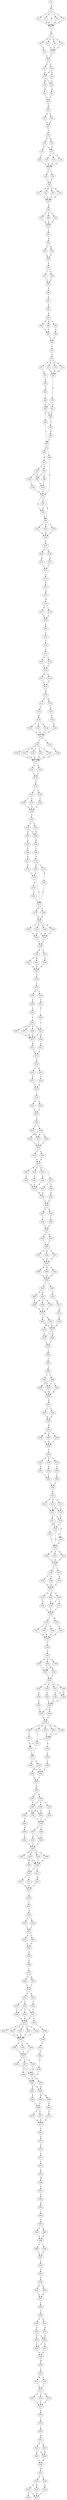 strict digraph  {
	S0 -> S1 [ label = E ];
	S1 -> S2 [ label = C ];
	S1 -> S3 [ label = R ];
	S1 -> S4 [ label = M ];
	S1 -> S5 [ label = V ];
	S1 -> S6 [ label = S ];
	S2 -> S4 [ label = M ];
	S3 -> S4 [ label = M ];
	S4 -> S7 [ label = L ];
	S5 -> S4 [ label = M ];
	S6 -> S4 [ label = M ];
	S7 -> S8 [ label = Q ];
	S7 -> S9 [ label = E ];
	S7 -> S10 [ label = D ];
	S7 -> S11 [ label = V ];
	S8 -> S12 [ label = Q ];
	S9 -> S13 [ label = E ];
	S10 -> S12 [ label = Q ];
	S11 -> S12 [ label = Q ];
	S12 -> S14 [ label = A ];
	S13 -> S14 [ label = A ];
	S14 -> S15 [ label = E ];
	S14 -> S16 [ label = D ];
	S15 -> S17 [ label = R ];
	S16 -> S17 [ label = R ];
	S16 -> S18 [ label = K ];
	S17 -> S19 [ label = L ];
	S17 -> S20 [ label = M ];
	S18 -> S19 [ label = L ];
	S19 -> S21 [ label = G ];
	S20 -> S22 [ label = N ];
	S21 -> S23 [ label = C ];
	S22 -> S23 [ label = C ];
	S23 -> S24 [ label = R ];
	S24 -> S25 [ label = Q ];
	S24 -> S26 [ label = E ];
	S25 -> S27 [ label = F ];
	S26 -> S27 [ label = F ];
	S27 -> S28 [ label = V ];
	S28 -> S29 [ label = T ];
	S28 -> S30 [ label = M ];
	S29 -> S31 [ label = A ];
	S29 -> S32 [ label = P ];
	S30 -> S31 [ label = A ];
	S31 -> S33 [ label = T ];
	S31 -> S34 [ label = K ];
	S31 -> S35 [ label = H ];
	S32 -> S36 [ label = A ];
	S33 -> S37 [ label = D ];
	S34 -> S37 [ label = D ];
	S35 -> S37 [ label = D ];
	S36 -> S37 [ label = D ];
	S37 -> S38 [ label = V ];
	S37 -> S39 [ label = I ];
	S38 -> S40 [ label = V ];
	S39 -> S40 [ label = V ];
	S40 -> S41 [ label = R ];
	S40 -> S42 [ label = K ];
	S40 -> S43 [ label = S ];
	S40 -> S44 [ label = N ];
	S41 -> S45 [ label = G ];
	S42 -> S45 [ label = G ];
	S43 -> S45 [ label = G ];
	S44 -> S45 [ label = G ];
	S45 -> S46 [ label = N ];
	S46 -> S47 [ label = P ];
	S46 -> S48 [ label = T ];
	S46 -> S49 [ label = S ];
	S47 -> S50 [ label = K ];
	S48 -> S50 [ label = K ];
	S49 -> S50 [ label = K ];
	S50 -> S51 [ label = L ];
	S51 -> S52 [ label = N ];
	S52 -> S53 [ label = L ];
	S52 -> S54 [ label = M ];
	S53 -> S55 [ label = A ];
	S54 -> S55 [ label = A ];
	S55 -> S56 [ label = F ];
	S56 -> S57 [ label = I ];
	S56 -> S58 [ label = V ];
	S57 -> S59 [ label = A ];
	S58 -> S59 [ label = A ];
	S59 -> S60 [ label = N ];
	S60 -> S61 [ label = L ];
	S61 -> S62 [ label = F ];
	S62 -> S63 [ label = N ];
	S63 -> S64 [ label = R ];
	S63 -> S65 [ label = T ];
	S63 -> S66 [ label = K ];
	S64 -> S67 [ label = Y ];
	S65 -> S68 [ label = H ];
	S66 -> S67 [ label = Y ];
	S67 -> S69 [ label = P ];
	S68 -> S69 [ label = P ];
	S69 -> S70 [ label = A ];
	S70 -> S71 [ label = L ];
	S71 -> S72 [ label = H ];
	S71 -> S73 [ label = V ];
	S71 -> S74 [ label = K ];
	S71 -> S75 [ label = Q ];
	S72 -> S76 [ label = K ];
	S73 -> S77 [ label = A ];
	S74 -> S76 [ label = K ];
	S75 -> S76 [ label = K ];
	S76 -> S78 [ label = P ];
	S77 -> S79 [ label = R ];
	S78 -> S80 [ label = E ];
	S78 -> S81 [ label = A ];
	S79 -> S82 [ label = D ];
	S80 -> S83 [ label = N ];
	S80 -> S84 [ label = E ];
	S81 -> S83 [ label = N ];
	S82 -> S85 [ label = I ];
	S83 -> S86 [ label = Q ];
	S84 -> S87 [ label = I ];
	S85 -> S80 [ label = E ];
	S86 -> S88 [ label = D ];
	S87 -> S89 [ label = D ];
	S87 -> S90 [ label = E ];
	S88 -> S87 [ label = I ];
	S89 -> S91 [ label = W ];
	S90 -> S92 [ label = E ];
	S91 -> S93 [ label = G ];
	S91 -> S94 [ label = S ];
	S92 -> S95 [ label = G ];
	S92 -> S96 [ label = E ];
	S92 -> S97 [ label = A ];
	S93 -> S98 [ label = A ];
	S93 -> S99 [ label = L ];
	S94 -> S100 [ label = S ];
	S94 -> S99 [ label = L ];
	S95 -> S96 [ label = E ];
	S96 -> S101 [ label = T ];
	S96 -> S102 [ label = D ];
	S96 -> S103 [ label = S ];
	S97 -> S95 [ label = G ];
	S98 -> S104 [ label = L ];
	S99 -> S104 [ label = L ];
	S100 -> S105 [ label = I ];
	S101 -> S106 [ label = R ];
	S102 -> S106 [ label = R ];
	S103 -> S106 [ label = R ];
	S104 -> S92 [ label = E ];
	S105 -> S92 [ label = E ];
	S106 -> S107 [ label = E ];
	S107 -> S108 [ label = E ];
	S107 -> S109 [ label = V ];
	S108 -> S110 [ label = R ];
	S109 -> S111 [ label = K ];
	S110 -> S112 [ label = T ];
	S111 -> S112 [ label = T ];
	S112 -> S113 [ label = F ];
	S113 -> S114 [ label = R ];
	S114 -> S115 [ label = N ];
	S115 -> S116 [ label = W ];
	S116 -> S117 [ label = M ];
	S116 -> S118 [ label = I ];
	S117 -> S119 [ label = N ];
	S118 -> S119 [ label = N ];
	S119 -> S120 [ label = S ];
	S120 -> S121 [ label = L ];
	S121 -> S122 [ label = G ];
	S122 -> S123 [ label = V ];
	S123 -> S124 [ label = N ];
	S123 -> S125 [ label = S ];
	S124 -> S126 [ label = P ];
	S125 -> S126 [ label = P ];
	S126 -> S127 [ label = R ];
	S126 -> S128 [ label = F ];
	S127 -> S129 [ label = V ];
	S128 -> S129 [ label = V ];
	S129 -> S130 [ label = N ];
	S130 -> S131 [ label = H ];
	S130 -> S132 [ label = K ];
	S131 -> S133 [ label = L ];
	S132 -> S134 [ label = F ];
	S133 -> S135 [ label = Y ];
	S134 -> S136 [ label = T ];
	S135 -> S137 [ label = S ];
	S135 -> S138 [ label = G ];
	S135 -> S139 [ label = T ];
	S136 -> S140 [ label = R ];
	S137 -> S141 [ label = D ];
	S138 -> S141 [ label = D ];
	S139 -> S141 [ label = D ];
	S140 -> S141 [ label = D ];
	S141 -> S142 [ label = L ];
	S141 -> S143 [ label = I ];
	S142 -> S144 [ label = S ];
	S142 -> S145 [ label = N ];
	S142 -> S146 [ label = A ];
	S142 -> S147 [ label = V ];
	S142 -> S148 [ label = G ];
	S143 -> S149 [ label = D ];
	S144 -> S150 [ label = D ];
	S145 -> S150 [ label = D ];
	S146 -> S150 [ label = D ];
	S147 -> S150 [ label = D ];
	S148 -> S150 [ label = D ];
	S149 -> S150 [ label = D ];
	S150 -> S151 [ label = A ];
	S150 -> S152 [ label = G ];
	S151 -> S153 [ label = L ];
	S152 -> S153 [ label = L ];
	S153 -> S154 [ label = V ];
	S154 -> S155 [ label = I ];
	S154 -> S156 [ label = L ];
	S155 -> S157 [ label = F ];
	S155 -> S158 [ label = I ];
	S156 -> S159 [ label = L ];
	S157 -> S160 [ label = Q ];
	S158 -> S160 [ label = Q ];
	S159 -> S160 [ label = Q ];
	S160 -> S161 [ label = L ];
	S161 -> S162 [ label = Y ];
	S161 -> S163 [ label = F ];
	S162 -> S164 [ label = E ];
	S162 -> S165 [ label = Q ];
	S163 -> S164 [ label = E ];
	S164 -> S166 [ label = K ];
	S165 -> S167 [ label = Q ];
	S166 -> S168 [ label = I ];
	S167 -> S169 [ label = V ];
	S168 -> S170 [ label = K ];
	S169 -> S171 [ label = A ];
	S170 -> S172 [ label = V ];
	S170 -> S173 [ label = T ];
	S171 -> S174 [ label = G ];
	S172 -> S175 [ label = P ];
	S173 -> S176 [ label = R ];
	S174 -> S175 [ label = P ];
	S175 -> S177 [ label = V ];
	S175 -> S178 [ label = D ];
	S176 -> S177 [ label = V ];
	S177 -> S179 [ label = D ];
	S177 -> S180 [ label = N ];
	S178 -> S181 [ label = C ];
	S179 -> S182 [ label = W ];
	S180 -> S182 [ label = W ];
	S181 -> S177 [ label = V ];
	S182 -> S183 [ label = N ];
	S182 -> S184 [ label = S ];
	S182 -> S185 [ label = R ];
	S182 -> S186 [ label = D ];
	S183 -> S187 [ label = R ];
	S183 -> S188 [ label = K ];
	S184 -> S188 [ label = K ];
	S185 -> S187 [ label = R ];
	S186 -> S187 [ label = R ];
	S187 -> S189 [ label = V ];
	S188 -> S189 [ label = V ];
	S189 -> S190 [ label = N ];
	S189 -> S191 [ label = T ];
	S190 -> S192 [ label = K ];
	S190 -> S193 [ label = N ];
	S191 -> S194 [ label = Q ];
	S192 -> S195 [ label = P ];
	S193 -> S195 [ label = P ];
	S194 -> S195 [ label = P ];
	S195 -> S196 [ label = P ];
	S196 -> S197 [ label = Y ];
	S197 -> S198 [ label = P ];
	S197 -> S199 [ label = K ];
	S198 -> S200 [ label = K ];
	S199 -> S201 [ label = P ];
	S200 -> S202 [ label = L ];
	S201 -> S203 [ label = P ];
	S202 -> S204 [ label = G ];
	S203 -> S205 [ label = A ];
	S204 -> S206 [ label = G ];
	S204 -> S205 [ label = A ];
	S204 -> S207 [ label = S ];
	S204 -> S208 [ label = E ];
	S205 -> S209 [ label = Q ];
	S205 -> S210 [ label = N ];
	S206 -> S210 [ label = N ];
	S207 -> S210 [ label = N ];
	S208 -> S210 [ label = N ];
	S209 -> S211 [ label = F ];
	S210 -> S212 [ label = M ];
	S211 -> S213 [ label = K ];
	S212 -> S213 [ label = K ];
	S213 -> S214 [ label = K ];
	S214 -> S215 [ label = L ];
	S214 -> S216 [ label = R ];
	S215 -> S217 [ label = E ];
	S216 -> S218 [ label = A ];
	S217 -> S219 [ label = N ];
	S218 -> S219 [ label = N ];
	S219 -> S220 [ label = C ];
	S220 -> S221 [ label = N ];
	S220 -> S222 [ label = Q ];
	S221 -> S223 [ label = Y ];
	S222 -> S223 [ label = Y ];
	S223 -> S224 [ label = A ];
	S224 -> S225 [ label = V ];
	S224 -> S226 [ label = I ];
	S225 -> S227 [ label = E ];
	S226 -> S228 [ label = D ];
	S226 -> S227 [ label = E ];
	S226 -> S229 [ label = S ];
	S227 -> S230 [ label = L ];
	S228 -> S230 [ label = L ];
	S229 -> S230 [ label = L ];
	S230 -> S231 [ label = G ];
	S230 -> S232 [ label = A ];
	S231 -> S233 [ label = K ];
	S232 -> S233 [ label = K ];
	S233 -> S234 [ label = N ];
	S233 -> S235 [ label = T ];
	S233 -> S236 [ label = S ];
	S233 -> S237 [ label = D ];
	S234 -> S238 [ label = Q ];
	S235 -> S239 [ label = L ];
	S235 -> S240 [ label = T ];
	S236 -> S241 [ label = E ];
	S237 -> S242 [ label = K ];
	S238 -> S243 [ label = A ];
	S239 -> S244 [ label = G ];
	S240 -> S245 [ label = K ];
	S241 -> S243 [ label = A ];
	S242 -> S243 [ label = A ];
	S243 -> S245 [ label = K ];
	S244 -> S246 [ label = F ];
	S245 -> S246 [ label = F ];
	S246 -> S247 [ label = S ];
	S246 -> S248 [ label = K ];
	S247 -> S249 [ label = L ];
	S248 -> S250 [ label = I ];
	S249 -> S251 [ label = V ];
	S250 -> S251 [ label = V ];
	S251 -> S252 [ label = G ];
	S251 -> S253 [ label = N ];
	S252 -> S254 [ label = I ];
	S253 -> S254 [ label = I ];
	S254 -> S255 [ label = G ];
	S254 -> S256 [ label = D ];
	S254 -> S257 [ label = A ];
	S255 -> S258 [ label = G ];
	S256 -> S258 [ label = G ];
	S257 -> S258 [ label = G ];
	S258 -> S259 [ label = Q ];
	S258 -> S260 [ label = N ];
	S258 -> S261 [ label = T ];
	S259 -> S262 [ label = D ];
	S260 -> S262 [ label = D ];
	S261 -> S262 [ label = D ];
	S262 -> S263 [ label = L ];
	S262 -> S264 [ label = I ];
	S263 -> S265 [ label = N ];
	S263 -> S266 [ label = H ];
	S264 -> S267 [ label = F ];
	S265 -> S268 [ label = E ];
	S265 -> S269 [ label = A ];
	S265 -> S270 [ label = D ];
	S266 -> S268 [ label = E ];
	S267 -> S271 [ label = N ];
	S268 -> S272 [ label = G ];
	S269 -> S272 [ label = G ];
	S270 -> S272 [ label = G ];
	S271 -> S273 [ label = E ];
	S272 -> S274 [ label = N ];
	S272 -> S275 [ label = K ];
	S273 -> S276 [ label = Q ];
	S274 -> S277 [ label = R ];
	S274 -> S278 [ label = P ];
	S275 -> S277 [ label = R ];
	S276 -> S277 [ label = R ];
	S277 -> S279 [ label = T ];
	S277 -> S280 [ label = K ];
	S278 -> S279 [ label = T ];
	S279 -> S281 [ label = L ];
	S280 -> S281 [ label = L ];
	S281 -> S282 [ label = T ];
	S282 -> S283 [ label = L ];
	S283 -> S284 [ label = A ];
	S284 -> S285 [ label = L ];
	S284 -> S286 [ label = V ];
	S285 -> S287 [ label = I ];
	S285 -> S288 [ label = L ];
	S285 -> S289 [ label = V ];
	S286 -> S289 [ label = V ];
	S287 -> S290 [ label = W ];
	S288 -> S290 [ label = W ];
	S289 -> S290 [ label = W ];
	S290 -> S291 [ label = Q ];
	S291 -> S292 [ label = L ];
	S291 -> S293 [ label = V ];
	S292 -> S294 [ label = M ];
	S293 -> S294 [ label = M ];
	S294 -> S295 [ label = R ];
	S295 -> S296 [ label = R ];
	S295 -> S297 [ label = A ];
	S295 -> S298 [ label = K ];
	S296 -> S299 [ label = Y ];
	S297 -> S299 [ label = Y ];
	S298 -> S299 [ label = Y ];
	S299 -> S300 [ label = T ];
	S300 -> S301 [ label = L ];
	S300 -> S302 [ label = F ];
	S300 -> S303 [ label = I ];
	S301 -> S304 [ label = N ];
	S302 -> S305 [ label = K ];
	S303 -> S306 [ label = Q ];
	S304 -> S307 [ label = I ];
	S305 -> S307 [ label = I ];
	S306 -> S308 [ label = V ];
	S307 -> S309 [ label = L ];
	S308 -> S309 [ label = L ];
	S309 -> S310 [ label = E ];
	S310 -> S311 [ label = E ];
	S310 -> S312 [ label = R ];
	S310 -> S313 [ label = D ];
	S311 -> S314 [ label = I ];
	S311 -> S315 [ label = L ];
	S312 -> S314 [ label = I ];
	S313 -> S314 [ label = I ];
	S313 -> S315 [ label = L ];
	S314 -> S316 [ label = G ];
	S314 -> S317 [ label = S ];
	S315 -> S316 [ label = G ];
	S316 -> S318 [ label = G ];
	S316 -> S319 [ label = D ];
	S316 -> S320 [ label = E ];
	S317 -> S320 [ label = E ];
	S318 -> S321 [ label = G ];
	S319 -> S321 [ label = G ];
	S320 -> S319 [ label = D ];
	S320 -> S321 [ label = G ];
	S321 -> S322 [ label = Q ];
	S321 -> S323 [ label = S ];
	S321 -> S324 [ label = E ];
	S322 -> S325 [ label = K ];
	S323 -> S325 [ label = K ];
	S324 -> S325 [ label = K ];
	S325 -> S326 [ label = V ];
	S325 -> S327 [ label = I ];
	S326 -> S328 [ label = N ];
	S326 -> S329 [ label = T ];
	S327 -> S330 [ label = K ];
	S328 -> S331 [ label = D ];
	S329 -> S331 [ label = D ];
	S330 -> S331 [ label = D ];
	S331 -> S332 [ label = E ];
	S331 -> S333 [ label = Q ];
	S331 -> S334 [ label = D ];
	S332 -> S335 [ label = I ];
	S333 -> S336 [ label = E ];
	S334 -> S335 [ label = I ];
	S334 -> S337 [ label = T ];
	S335 -> S338 [ label = I ];
	S336 -> S338 [ label = I ];
	S337 -> S338 [ label = I ];
	S338 -> S339 [ label = V ];
	S338 -> S340 [ label = M ];
	S339 -> S341 [ label = N ];
	S339 -> S342 [ label = H ];
	S339 -> S343 [ label = T ];
	S340 -> S344 [ label = D ];
	S341 -> S345 [ label = W ];
	S342 -> S345 [ label = W ];
	S343 -> S345 [ label = W ];
	S344 -> S345 [ label = W ];
	S345 -> S346 [ label = V ];
	S346 -> S347 [ label = N ];
	S347 -> S348 [ label = E ];
	S347 -> S349 [ label = Q ];
	S347 -> S350 [ label = H ];
	S348 -> S351 [ label = T ];
	S349 -> S352 [ label = K ];
	S349 -> S351 [ label = T ];
	S350 -> S351 [ label = T ];
	S351 -> S353 [ label = L ];
	S352 -> S353 [ label = L ];
	S353 -> S354 [ label = K ];
	S353 -> S355 [ label = E ];
	S353 -> S356 [ label = A ];
	S353 -> S357 [ label = R ];
	S354 -> S358 [ label = E ];
	S355 -> S359 [ label = S ];
	S356 -> S360 [ label = Q ];
	S357 -> S361 [ label = D ];
	S357 -> S360 [ label = Q ];
	S358 -> S362 [ label = A ];
	S359 -> S363 [ label = S ];
	S360 -> S362 [ label = A ];
	S361 -> S362 [ label = A ];
	S362 -> S364 [ label = E ];
	S362 -> S365 [ label = G ];
	S363 -> S365 [ label = G ];
	S364 -> S366 [ label = K ];
	S365 -> S366 [ label = K ];
	S366 -> S367 [ label = R ];
	S366 -> S368 [ label = E ];
	S366 -> S369 [ label = G ];
	S366 -> S370 [ label = S ];
	S366 -> S371 [ label = D ];
	S367 -> S372 [ label = S ];
	S368 -> S372 [ label = S ];
	S369 -> S373 [ label = T ];
	S370 -> S372 [ label = S ];
	S371 -> S374 [ label = T ];
	S372 -> S375 [ label = S ];
	S372 -> S376 [ label = R ];
	S373 -> S375 [ label = S ];
	S374 -> S377 [ label = I ];
	S375 -> S377 [ label = I ];
	S376 -> S378 [ label = L ];
	S377 -> S379 [ label = S ];
	S377 -> S380 [ label = A ];
	S378 -> S381 [ label = V ];
	S379 -> S382 [ label = S ];
	S379 -> S383 [ label = G ];
	S380 -> S382 [ label = S ];
	S381 -> S382 [ label = S ];
	S382 -> S384 [ label = F ];
	S383 -> S384 [ label = F ];
	S384 -> S385 [ label = K ];
	S385 -> S386 [ label = D ];
	S385 -> S387 [ label = V ];
	S386 -> S388 [ label = P ];
	S386 -> S389 [ label = S ];
	S386 -> S390 [ label = G ];
	S387 -> S388 [ label = P ];
	S388 -> S391 [ label = K ];
	S388 -> S392 [ label = P ];
	S388 -> S393 [ label = S ];
	S389 -> S393 [ label = S ];
	S389 -> S391 [ label = K ];
	S390 -> S394 [ label = Q ];
	S391 -> S395 [ label = I ];
	S392 -> S396 [ label = T ];
	S393 -> S395 [ label = I ];
	S394 -> S395 [ label = I ];
	S395 -> S397 [ label = S ];
	S395 -> S398 [ label = T ];
	S396 -> S399 [ label = A ];
	S397 -> S400 [ label = T ];
	S397 -> S401 [ label = S ];
	S398 -> S400 [ label = T ];
	S399 -> S402 [ label = L ];
	S400 -> S403 [ label = S ];
	S401 -> S403 [ label = S ];
	S402 -> S403 [ label = S ];
	S403 -> S404 [ label = L ];
	S403 -> S405 [ label = K ];
	S403 -> S406 [ label = T ];
	S403 -> S407 [ label = M ];
	S404 -> S408 [ label = P ];
	S404 -> S409 [ label = V ];
	S405 -> S408 [ label = P ];
	S406 -> S408 [ label = P ];
	S407 -> S408 [ label = P ];
	S408 -> S410 [ label = V ];
	S408 -> S411 [ label = C ];
	S409 -> S410 [ label = V ];
	S410 -> S412 [ label = L ];
	S410 -> S413 [ label = I ];
	S411 -> S414 [ label = W ];
	S412 -> S415 [ label = D ];
	S413 -> S415 [ label = D ];
	S414 -> S415 [ label = D ];
	S415 -> S416 [ label = L ];
	S416 -> S417 [ label = I ];
	S417 -> S418 [ label = D ];
	S418 -> S419 [ label = A ];
	S418 -> S420 [ label = S ];
	S419 -> S421 [ label = I ];
	S420 -> S421 [ label = I ];
	S421 -> S422 [ label = Q ];
	S421 -> S423 [ label = V ];
	S422 -> S424 [ label = P ];
	S423 -> S424 [ label = P ];
	S424 -> S425 [ label = G ];
	S425 -> S426 [ label = S ];
	S426 -> S427 [ label = I ];
	S427 -> S428 [ label = N ];
	S427 -> S429 [ label = R ];
	S428 -> S430 [ label = Y ];
	S429 -> S430 [ label = Y ];
	S430 -> S431 [ label = D ];
	S430 -> S432 [ label = E ];
	S431 -> S433 [ label = L ];
	S431 -> S434 [ label = I ];
	S432 -> S435 [ label = V ];
	S433 -> S436 [ label = L ];
	S433 -> S437 [ label = V ];
	S433 -> S438 [ label = I ];
	S434 -> S436 [ label = L ];
	S435 -> S437 [ label = V ];
	S436 -> S439 [ label = K ];
	S437 -> S440 [ label = T ];
	S437 -> S439 [ label = K ];
	S438 -> S439 [ label = K ];
	S439 -> S441 [ label = T ];
	S439 -> S442 [ label = F ];
	S439 -> S443 [ label = E ];
	S439 -> S444 [ label = A ];
	S439 -> S445 [ label = S ];
	S440 -> S446 [ label = P ];
	S441 -> S447 [ label = E ];
	S442 -> S447 [ label = E ];
	S443 -> S447 [ label = E ];
	S444 -> S447 [ label = E ];
	S445 -> S447 [ label = E ];
	S446 -> S448 [ label = G ];
	S447 -> S449 [ label = N ];
	S447 -> S450 [ label = D ];
	S447 -> S451 [ label = P ];
	S448 -> S452 [ label = V ];
	S449 -> S453 [ label = L ];
	S450 -> S453 [ label = L ];
	S451 -> S453 [ label = L ];
	S452 -> S454 [ label = E ];
	S453 -> S455 [ label = N ];
	S453 -> S456 [ label = S ];
	S453 -> S457 [ label = T ];
	S454 -> S458 [ label = E ];
	S455 -> S459 [ label = D ];
	S456 -> S459 [ label = D ];
	S457 -> S459 [ label = D ];
	S457 -> S460 [ label = P ];
	S458 -> S461 [ label = E ];
	S459 -> S461 [ label = E ];
	S459 -> S462 [ label = D ];
	S460 -> S461 [ label = E ];
	S461 -> S463 [ label = E ];
	S461 -> S464 [ label = D ];
	S462 -> S464 [ label = D ];
	S463 -> S465 [ label = K ];
	S464 -> S466 [ label = M ];
	S464 -> S467 [ label = R ];
	S465 -> S468 [ label = L ];
	S466 -> S469 [ label = R ];
	S467 -> S468 [ label = L ];
	S468 -> S470 [ label = N ];
	S468 -> S471 [ label = D ];
	S469 -> S472 [ label = S ];
	S470 -> S473 [ label = N ];
	S471 -> S473 [ label = N ];
	S472 -> S473 [ label = N ];
	S473 -> S474 [ label = A ];
	S474 -> S475 [ label = K ];
	S475 -> S476 [ label = Y ];
	S476 -> S477 [ label = A ];
	S477 -> S478 [ label = I ];
	S478 -> S479 [ label = S ];
	S479 -> S480 [ label = M ];
	S480 -> S481 [ label = A ];
	S481 -> S482 [ label = R ];
	S482 -> S483 [ label = K ];
	S483 -> S484 [ label = I ];
	S484 -> S485 [ label = G ];
	S485 -> S486 [ label = A ];
	S485 -> S487 [ label = S ];
	S486 -> S488 [ label = R ];
	S487 -> S488 [ label = R ];
	S488 -> S489 [ label = V ];
	S488 -> S490 [ label = I ];
	S489 -> S491 [ label = Y ];
	S490 -> S491 [ label = Y ];
	S491 -> S492 [ label = A ];
	S492 -> S493 [ label = L ];
	S493 -> S494 [ label = P ];
	S494 -> S495 [ label = E ];
	S494 -> S496 [ label = D ];
	S495 -> S497 [ label = D ];
	S496 -> S497 [ label = D ];
	S497 -> S498 [ label = L ];
	S498 -> S499 [ label = V ];
	S499 -> S500 [ label = E ];
	S499 -> S501 [ label = D ];
	S500 -> S502 [ label = V ];
	S501 -> S503 [ label = R ];
	S502 -> S504 [ label = N ];
	S502 -> S505 [ label = K ];
	S503 -> S504 [ label = N ];
	S504 -> S506 [ label = P ];
	S504 -> S507 [ label = A ];
	S505 -> S506 [ label = P ];
	S506 -> S508 [ label = K ];
	S507 -> S508 [ label = K ];
	S508 -> S509 [ label = M ];
	S509 -> S510 [ label = V ];
	S510 -> S511 [ label = M ];
	S510 -> S512 [ label = L ];
	S511 -> S513 [ label = T ];
	S512 -> S513 [ label = T ];
	S513 -> S514 [ label = V ];
	S513 -> S515 [ label = I ];
	S513 -> S516 [ label = M ];
	S514 -> S517 [ label = F ];
	S515 -> S517 [ label = F ];
	S516 -> S517 [ label = F ];
	S517 -> S518 [ label = A ];
	S518 -> S519 [ label = C ];
	S519 -> S520 [ label = L ];
	S520 -> S521 [ label = M ];
	S521 -> S522 [ label = G ];
	S521 -> S523 [ label = A ];
	S522 -> S524 [ label = K ];
	S522 -> S525 [ label = R ];
	S523 -> S525 [ label = R ];
	S524 -> S526 [ label = G ];
	S525 -> S526 [ label = G ];
	S526 -> S527 [ label = M ];
	S527 -> S528 [ label = K ];
	S527 -> S529 [ label = D ];
	S528 -> S530 [ label = R ];
	S528 -> S531 [ label = K ];
	S529 -> S532 [ label = Q ];
	S530 -> S533 [ label = V ];
	S530 -> S534 [ label = A ];
	S531 -> S533 [ label = V ];
	S532 -> S533 [ label = V ];
}
